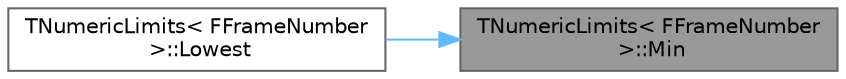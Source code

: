 digraph "TNumericLimits&lt; FFrameNumber &gt;::Min"
{
 // INTERACTIVE_SVG=YES
 // LATEX_PDF_SIZE
  bgcolor="transparent";
  edge [fontname=Helvetica,fontsize=10,labelfontname=Helvetica,labelfontsize=10];
  node [fontname=Helvetica,fontsize=10,shape=box,height=0.2,width=0.4];
  rankdir="RL";
  Node1 [id="Node000001",label="TNumericLimits\< FFrameNumber\l \>::Min",height=0.2,width=0.4,color="gray40", fillcolor="grey60", style="filled", fontcolor="black",tooltip=" "];
  Node1 -> Node2 [id="edge1_Node000001_Node000002",dir="back",color="steelblue1",style="solid",tooltip=" "];
  Node2 [id="Node000002",label="TNumericLimits\< FFrameNumber\l \>::Lowest",height=0.2,width=0.4,color="grey40", fillcolor="white", style="filled",URL="$d7/d34/structTNumericLimits_3_01FFrameNumber_01_4.html#a82ee43166a2f9673d7ad2b5a24b3f5b2",tooltip=" "];
}
